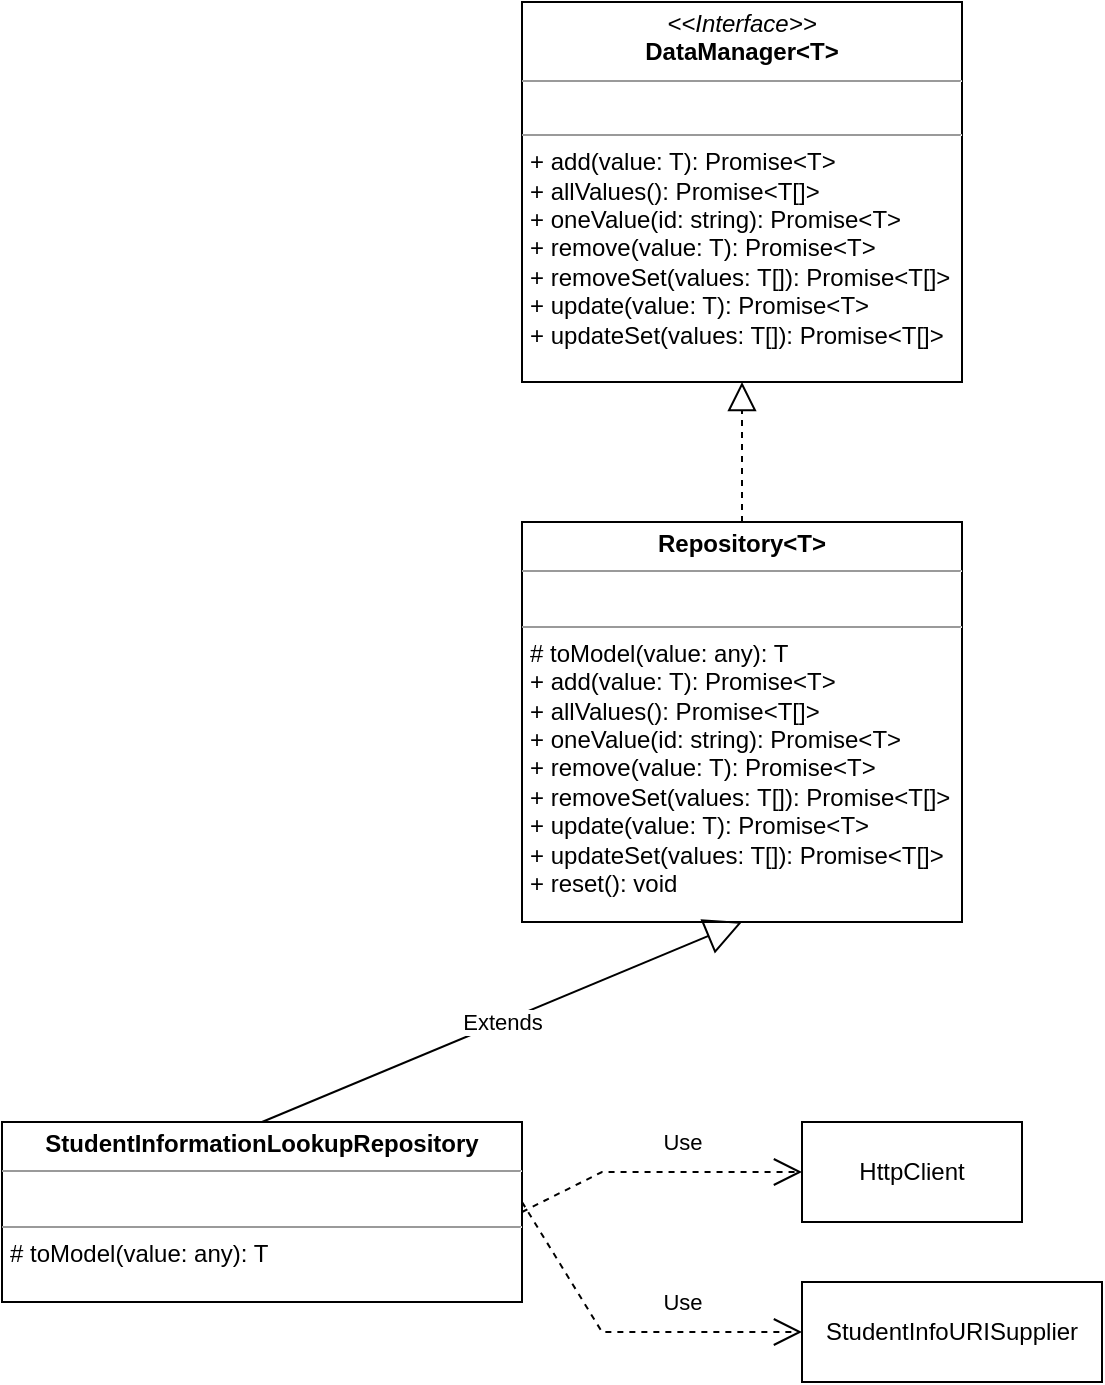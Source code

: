 <mxfile version="22.1.2" type="device" pages="5">
  <diagram id="C5RBs43oDa-KdzZeNtuy" name="DataManager">
    <mxGraphModel dx="1434" dy="854" grid="1" gridSize="10" guides="1" tooltips="1" connect="1" arrows="1" fold="1" page="1" pageScale="1" pageWidth="827" pageHeight="1169" math="0" shadow="0">
      <root>
        <mxCell id="WIyWlLk6GJQsqaUBKTNV-0" />
        <mxCell id="WIyWlLk6GJQsqaUBKTNV-1" parent="WIyWlLk6GJQsqaUBKTNV-0" />
        <mxCell id="qlMDPtqzU5xvS6RNfqIj-0" value="&lt;p style=&quot;margin:0px;margin-top:4px;text-align:center;&quot;&gt;&lt;i&gt;&amp;lt;&amp;lt;Interface&amp;gt;&amp;gt;&lt;/i&gt;&lt;br&gt;&lt;b&gt;DataManager&amp;lt;T&amp;gt;&lt;/b&gt;&lt;/p&gt;&lt;hr size=&quot;1&quot;&gt;&lt;p style=&quot;margin:0px;margin-left:4px;&quot;&gt;&lt;br&gt;&lt;/p&gt;&lt;hr size=&quot;1&quot;&gt;&lt;p style=&quot;margin:0px;margin-left:4px;&quot;&gt;+ add(value: T): Promise&amp;lt;T&amp;gt;&lt;br&gt;+ allValues(): Promise&amp;lt;T[]&amp;gt;&lt;/p&gt;&lt;p style=&quot;margin:0px;margin-left:4px;&quot;&gt;+ oneValue(id: string): Promise&amp;lt;T&amp;gt;&lt;/p&gt;&lt;p style=&quot;margin:0px;margin-left:4px;&quot;&gt;+ remove(value: T): Promise&amp;lt;T&amp;gt;&lt;/p&gt;&lt;p style=&quot;margin:0px;margin-left:4px;&quot;&gt;+ removeSet(values: T[]): Promise&amp;lt;T[]&amp;gt;&lt;/p&gt;&lt;p style=&quot;margin:0px;margin-left:4px;&quot;&gt;+ update(value: T): Promise&amp;lt;T&amp;gt;&lt;/p&gt;&lt;p style=&quot;margin:0px;margin-left:4px;&quot;&gt;+ updateSet(values: T[]): Promise&amp;lt;T[]&amp;gt;&lt;/p&gt;" style="verticalAlign=top;align=left;overflow=fill;fontSize=12;fontFamily=Helvetica;html=1;whiteSpace=wrap;" vertex="1" parent="WIyWlLk6GJQsqaUBKTNV-1">
          <mxGeometry x="300" y="40" width="220" height="190" as="geometry" />
        </mxCell>
        <mxCell id="qlMDPtqzU5xvS6RNfqIj-1" value="&lt;p style=&quot;margin:0px;margin-top:4px;text-align:center;&quot;&gt;&lt;b&gt;Repository&amp;lt;T&amp;gt;&lt;/b&gt;&lt;/p&gt;&lt;hr size=&quot;1&quot;&gt;&lt;p style=&quot;margin:0px;margin-left:4px;&quot;&gt;&lt;br&gt;&lt;/p&gt;&lt;hr size=&quot;1&quot;&gt;&lt;p style=&quot;margin:0px;margin-left:4px;&quot;&gt;# toModel(value: any): T&lt;/p&gt;&lt;p style=&quot;border-color: var(--border-color); margin: 0px 0px 0px 4px;&quot;&gt;+ add(value: T): Promise&amp;lt;T&amp;gt;&lt;br style=&quot;border-color: var(--border-color);&quot;&gt;+ allValues(): Promise&amp;lt;T[]&amp;gt;&lt;/p&gt;&lt;p style=&quot;border-color: var(--border-color); margin: 0px 0px 0px 4px;&quot;&gt;+ oneValue(id: string): Promise&amp;lt;T&amp;gt;&lt;/p&gt;&lt;p style=&quot;border-color: var(--border-color); margin: 0px 0px 0px 4px;&quot;&gt;+ remove(value: T): Promise&amp;lt;T&amp;gt;&lt;/p&gt;&lt;p style=&quot;border-color: var(--border-color); margin: 0px 0px 0px 4px;&quot;&gt;+ removeSet(values: T[]): Promise&amp;lt;T[]&amp;gt;&lt;/p&gt;&lt;p style=&quot;border-color: var(--border-color); margin: 0px 0px 0px 4px;&quot;&gt;+ update(value: T): Promise&amp;lt;T&amp;gt;&lt;/p&gt;&lt;p style=&quot;border-color: var(--border-color); margin: 0px 0px 0px 4px;&quot;&gt;+ updateSet(values: T[]): Promise&amp;lt;T[]&amp;gt;&lt;/p&gt;&lt;p style=&quot;border-color: var(--border-color); margin: 0px 0px 0px 4px;&quot;&gt;+ reset(): void&lt;/p&gt;" style="verticalAlign=top;align=left;overflow=fill;fontSize=12;fontFamily=Helvetica;html=1;whiteSpace=wrap;" vertex="1" parent="WIyWlLk6GJQsqaUBKTNV-1">
          <mxGeometry x="300" y="300" width="220" height="200" as="geometry" />
        </mxCell>
        <mxCell id="qlMDPtqzU5xvS6RNfqIj-2" value="" style="endArrow=block;dashed=1;endFill=0;endSize=12;html=1;rounded=0;exitX=0.5;exitY=0;exitDx=0;exitDy=0;entryX=0.5;entryY=1;entryDx=0;entryDy=0;" edge="1" parent="WIyWlLk6GJQsqaUBKTNV-1" source="qlMDPtqzU5xvS6RNfqIj-1" target="qlMDPtqzU5xvS6RNfqIj-0">
          <mxGeometry width="160" relative="1" as="geometry">
            <mxPoint x="480" y="460" as="sourcePoint" />
            <mxPoint x="640" y="460" as="targetPoint" />
          </mxGeometry>
        </mxCell>
        <mxCell id="qlMDPtqzU5xvS6RNfqIj-3" style="edgeStyle=orthogonalEdgeStyle;rounded=0;orthogonalLoop=1;jettySize=auto;html=1;exitX=0.5;exitY=1;exitDx=0;exitDy=0;" edge="1" parent="WIyWlLk6GJQsqaUBKTNV-1" source="qlMDPtqzU5xvS6RNfqIj-1" target="qlMDPtqzU5xvS6RNfqIj-1">
          <mxGeometry relative="1" as="geometry" />
        </mxCell>
        <mxCell id="qlMDPtqzU5xvS6RNfqIj-4" value="&lt;p style=&quot;margin:0px;margin-top:4px;text-align:center;&quot;&gt;&lt;b&gt;StudentInformationLookupRepository&lt;/b&gt;&lt;/p&gt;&lt;hr size=&quot;1&quot;&gt;&lt;p style=&quot;margin:0px;margin-left:4px;&quot;&gt;&lt;br&gt;&lt;/p&gt;&lt;hr size=&quot;1&quot;&gt;&lt;p style=&quot;margin:0px;margin-left:4px;&quot;&gt;# toModel(value: any): T&lt;/p&gt;" style="verticalAlign=top;align=left;overflow=fill;fontSize=12;fontFamily=Helvetica;html=1;whiteSpace=wrap;" vertex="1" parent="WIyWlLk6GJQsqaUBKTNV-1">
          <mxGeometry x="40" y="600" width="260" height="90" as="geometry" />
        </mxCell>
        <mxCell id="qlMDPtqzU5xvS6RNfqIj-5" value="Extends" style="endArrow=block;endSize=16;endFill=0;html=1;rounded=0;exitX=0.5;exitY=0;exitDx=0;exitDy=0;entryX=0.5;entryY=1;entryDx=0;entryDy=0;" edge="1" parent="WIyWlLk6GJQsqaUBKTNV-1" source="qlMDPtqzU5xvS6RNfqIj-4" target="qlMDPtqzU5xvS6RNfqIj-1">
          <mxGeometry width="160" relative="1" as="geometry">
            <mxPoint x="490" y="580" as="sourcePoint" />
            <mxPoint x="650" y="580" as="targetPoint" />
          </mxGeometry>
        </mxCell>
        <mxCell id="qlMDPtqzU5xvS6RNfqIj-6" value="HttpClient" style="html=1;whiteSpace=wrap;" vertex="1" parent="WIyWlLk6GJQsqaUBKTNV-1">
          <mxGeometry x="440" y="600" width="110" height="50" as="geometry" />
        </mxCell>
        <mxCell id="qlMDPtqzU5xvS6RNfqIj-7" value="StudentInfoURISupplier" style="html=1;whiteSpace=wrap;" vertex="1" parent="WIyWlLk6GJQsqaUBKTNV-1">
          <mxGeometry x="440" y="680" width="150" height="50" as="geometry" />
        </mxCell>
        <mxCell id="qlMDPtqzU5xvS6RNfqIj-10" value="Use" style="endArrow=open;endSize=12;dashed=1;html=1;rounded=0;exitX=1;exitY=0.5;exitDx=0;exitDy=0;entryX=0;entryY=0.5;entryDx=0;entryDy=0;" edge="1" parent="WIyWlLk6GJQsqaUBKTNV-1" source="qlMDPtqzU5xvS6RNfqIj-4" target="qlMDPtqzU5xvS6RNfqIj-6">
          <mxGeometry x="0.171" y="15" width="160" relative="1" as="geometry">
            <mxPoint x="530" y="550" as="sourcePoint" />
            <mxPoint x="670" y="530" as="targetPoint" />
            <Array as="points">
              <mxPoint x="340" y="625" />
            </Array>
            <mxPoint as="offset" />
          </mxGeometry>
        </mxCell>
        <mxCell id="qlMDPtqzU5xvS6RNfqIj-13" value="Use" style="endArrow=open;endSize=12;dashed=1;html=1;rounded=0;entryX=0;entryY=0.5;entryDx=0;entryDy=0;" edge="1" parent="WIyWlLk6GJQsqaUBKTNV-1" target="qlMDPtqzU5xvS6RNfqIj-7">
          <mxGeometry x="0.319" y="15" width="160" relative="1" as="geometry">
            <mxPoint x="300" y="640" as="sourcePoint" />
            <mxPoint x="410" y="760" as="targetPoint" />
            <Array as="points">
              <mxPoint x="340" y="705" />
            </Array>
            <mxPoint as="offset" />
          </mxGeometry>
        </mxCell>
      </root>
    </mxGraphModel>
  </diagram>
  <diagram id="9r8zIIZDCcczn-8UbLOV" name="Command">
    <mxGraphModel dx="1434" dy="854" grid="1" gridSize="10" guides="1" tooltips="1" connect="1" arrows="1" fold="1" page="1" pageScale="1" pageWidth="1100" pageHeight="850" math="0" shadow="0">
      <root>
        <mxCell id="0" />
        <mxCell id="1" parent="0" />
        <mxCell id="Pp5_mNrEerhu3dBY--eZ-1" value="&lt;p style=&quot;margin:0px;margin-top:4px;text-align:center;&quot;&gt;&lt;i&gt;&amp;lt;&amp;lt;Interface&amp;gt;&amp;gt;&lt;/i&gt;&lt;br&gt;&lt;b&gt;Executable&lt;/b&gt;&lt;/p&gt;&lt;hr size=&quot;1&quot;&gt;&lt;p style=&quot;margin:0px;margin-left:4px;&quot;&gt;&lt;br&gt;&lt;/p&gt;&lt;hr size=&quot;1&quot;&gt;&lt;p style=&quot;margin:0px;margin-left:4px;&quot;&gt;+ execute(): void&lt;/p&gt;" style="verticalAlign=top;align=left;overflow=fill;fontSize=12;fontFamily=Helvetica;html=1;whiteSpace=wrap;" vertex="1" parent="1">
          <mxGeometry x="440" y="40" width="190" height="100" as="geometry" />
        </mxCell>
        <mxCell id="Pp5_mNrEerhu3dBY--eZ-2" value="&lt;p style=&quot;margin:0px;margin-top:4px;text-align:center;&quot;&gt;&lt;b&gt;&lt;i&gt;Command&lt;/i&gt;&lt;/b&gt;&lt;/p&gt;&lt;hr size=&quot;1&quot;&gt;&lt;p style=&quot;margin:0px;margin-left:4px;&quot;&gt;&lt;br&gt;&lt;/p&gt;&lt;hr size=&quot;1&quot;&gt;&lt;p style=&quot;margin:0px;margin-left:4px;&quot;&gt;+ execute(): void&lt;/p&gt;&lt;p style=&quot;margin:0px;margin-left:4px;&quot;&gt;# doPreExecute(): void&lt;/p&gt;&lt;p style=&quot;margin:0px;margin-left:4px;&quot;&gt;# &lt;i&gt;doExecute(): void&lt;/i&gt;&lt;/p&gt;&lt;p style=&quot;margin:0px;margin-left:4px;&quot;&gt;# doPostExecute(): void&lt;/p&gt;" style="verticalAlign=top;align=left;overflow=fill;fontSize=12;fontFamily=Helvetica;html=1;whiteSpace=wrap;" vertex="1" parent="1">
          <mxGeometry x="455" y="190" width="160" height="130" as="geometry" />
        </mxCell>
        <mxCell id="Pp5_mNrEerhu3dBY--eZ-4" value="&lt;p style=&quot;margin:0px;margin-top:4px;text-align:center;&quot;&gt;&lt;b&gt;&lt;i&gt;EnableableCommand&lt;/i&gt;&lt;/b&gt;&lt;/p&gt;&lt;hr size=&quot;1&quot;&gt;&lt;p style=&quot;margin:0px;margin-left:4px;&quot;&gt;&lt;br&gt;&lt;/p&gt;&lt;hr size=&quot;1&quot;&gt;&lt;p style=&quot;margin:0px;margin-left:4px;&quot;&gt;+ isEnabled(): boolean&lt;/p&gt;&lt;p style=&quot;margin:0px;margin-left:4px;&quot;&gt;+ enabledIf(enableFunction: BooleanSupplier)&lt;/p&gt;" style="verticalAlign=top;align=left;overflow=fill;fontSize=12;fontFamily=Helvetica;html=1;whiteSpace=wrap;" vertex="1" parent="1">
          <mxGeometry x="407.5" y="380" width="255" height="100" as="geometry" />
        </mxCell>
        <mxCell id="Pp5_mNrEerhu3dBY--eZ-5" value="Extends" style="endArrow=block;endSize=16;endFill=0;html=1;rounded=0;exitX=0.5;exitY=0;exitDx=0;exitDy=0;entryX=0.5;entryY=1;entryDx=0;entryDy=0;" edge="1" parent="1" source="Pp5_mNrEerhu3dBY--eZ-4" target="Pp5_mNrEerhu3dBY--eZ-2">
          <mxGeometry width="160" relative="1" as="geometry">
            <mxPoint x="750" y="400" as="sourcePoint" />
            <mxPoint x="910" y="400" as="targetPoint" />
          </mxGeometry>
        </mxCell>
        <mxCell id="Pp5_mNrEerhu3dBY--eZ-6" value="" style="endArrow=block;dashed=1;endFill=0;endSize=12;html=1;rounded=0;exitX=0.5;exitY=0;exitDx=0;exitDy=0;entryX=0.5;entryY=1;entryDx=0;entryDy=0;" edge="1" parent="1" source="Pp5_mNrEerhu3dBY--eZ-2" target="Pp5_mNrEerhu3dBY--eZ-1">
          <mxGeometry width="160" relative="1" as="geometry">
            <mxPoint x="750" y="220" as="sourcePoint" />
            <mxPoint x="910" y="220" as="targetPoint" />
          </mxGeometry>
        </mxCell>
        <mxCell id="Pp5_mNrEerhu3dBY--eZ-8" value="&lt;p style=&quot;margin:0px;margin-top:4px;text-align:center;&quot;&gt;&lt;br&gt;&lt;b&gt;BooleanSupplier&lt;/b&gt;&lt;/p&gt;" style="verticalAlign=top;align=left;overflow=fill;fontSize=12;fontFamily=Helvetica;html=1;whiteSpace=wrap;" vertex="1" parent="1">
          <mxGeometry x="820" y="400" width="140" height="60" as="geometry" />
        </mxCell>
        <mxCell id="Pp5_mNrEerhu3dBY--eZ-9" value="enableFunctions" style="endArrow=open;html=1;endSize=12;startArrow=diamondThin;startSize=14;startFill=0;edgeStyle=orthogonalEdgeStyle;rounded=0;exitX=1;exitY=0.5;exitDx=0;exitDy=0;entryX=0;entryY=0.5;entryDx=0;entryDy=0;" edge="1" parent="1" source="Pp5_mNrEerhu3dBY--eZ-4" target="Pp5_mNrEerhu3dBY--eZ-8">
          <mxGeometry relative="1" as="geometry">
            <mxPoint x="710" y="540" as="sourcePoint" />
            <mxPoint x="870" y="540" as="targetPoint" />
          </mxGeometry>
        </mxCell>
        <mxCell id="Pp5_mNrEerhu3dBY--eZ-10" value="1" style="edgeLabel;resizable=0;html=1;align=left;verticalAlign=top;" connectable="0" vertex="1" parent="Pp5_mNrEerhu3dBY--eZ-9">
          <mxGeometry x="-1" relative="1" as="geometry">
            <mxPoint x="8" as="offset" />
          </mxGeometry>
        </mxCell>
        <mxCell id="Pp5_mNrEerhu3dBY--eZ-11" value="0..*" style="edgeLabel;resizable=0;html=1;align=right;verticalAlign=top;" connectable="0" vertex="1" parent="Pp5_mNrEerhu3dBY--eZ-9">
          <mxGeometry x="1" relative="1" as="geometry">
            <mxPoint x="-10" as="offset" />
          </mxGeometry>
        </mxCell>
        <mxCell id="Pp5_mNrEerhu3dBY--eZ-12" value="&lt;p style=&quot;margin:0px;margin-top:4px;text-align:center;&quot;&gt;&lt;b&gt;MenuCommand&lt;/b&gt;&lt;/p&gt;&lt;hr size=&quot;1&quot;&gt;&lt;p style=&quot;margin:0px;margin-left:4px;&quot;&gt;+ title: string&lt;/p&gt;&lt;p style=&quot;margin:0px;margin-left:4px;&quot;&gt;+ group: string&lt;/p&gt;&lt;p style=&quot;margin:0px;margin-left:4px;&quot;&gt;+ isAdminOnly: boolean&lt;/p&gt;&lt;hr size=&quot;1&quot;&gt;&lt;p style=&quot;margin:0px;margin-left:4px;&quot;&gt;&lt;br&gt;&lt;/p&gt;" style="verticalAlign=top;align=left;overflow=fill;fontSize=12;fontFamily=Helvetica;html=1;whiteSpace=wrap;" vertex="1" parent="1">
          <mxGeometry x="455" y="540" width="160" height="110" as="geometry" />
        </mxCell>
        <mxCell id="Pp5_mNrEerhu3dBY--eZ-13" value="Extends" style="endArrow=block;endSize=16;endFill=0;html=1;rounded=0;exitX=0.5;exitY=0;exitDx=0;exitDy=0;entryX=0.5;entryY=1;entryDx=0;entryDy=0;" edge="1" parent="1" source="Pp5_mNrEerhu3dBY--eZ-12" target="Pp5_mNrEerhu3dBY--eZ-4">
          <mxGeometry width="160" relative="1" as="geometry">
            <mxPoint x="820" y="640" as="sourcePoint" />
            <mxPoint x="980" y="640" as="targetPoint" />
          </mxGeometry>
        </mxCell>
        <mxCell id="Pp5_mNrEerhu3dBY--eZ-14" value="&lt;p style=&quot;margin:0px;margin-top:4px;text-align:center;&quot;&gt;&lt;b&gt;MenuExecutableCommand&lt;/b&gt;&lt;/p&gt;&lt;hr size=&quot;1&quot;&gt;&lt;p style=&quot;margin:0px;margin-left:4px;&quot;&gt;+ command: () =&amp;gt; void&lt;/p&gt;&lt;hr size=&quot;1&quot;&gt;&lt;p style=&quot;margin:0px;margin-left:4px;&quot;&gt;# doExecute(): void&lt;/p&gt;" style="verticalAlign=top;align=left;overflow=fill;fontSize=12;fontFamily=Helvetica;html=1;whiteSpace=wrap;" vertex="1" parent="1">
          <mxGeometry x="455" y="710" width="160" height="90" as="geometry" />
        </mxCell>
        <mxCell id="Pp5_mNrEerhu3dBY--eZ-15" value="Extends" style="endArrow=block;endSize=16;endFill=0;html=1;rounded=0;exitX=0.5;exitY=0;exitDx=0;exitDy=0;" edge="1" parent="1" source="Pp5_mNrEerhu3dBY--eZ-14" target="Pp5_mNrEerhu3dBY--eZ-12">
          <mxGeometry width="160" relative="1" as="geometry">
            <mxPoint x="660" y="710" as="sourcePoint" />
            <mxPoint x="820" y="710" as="targetPoint" />
          </mxGeometry>
        </mxCell>
      </root>
    </mxGraphModel>
  </diagram>
  <diagram id="P4cynQZQ_Xfa4S9PdleE" name="DialogManager">
    <mxGraphModel dx="1434" dy="854" grid="1" gridSize="10" guides="1" tooltips="1" connect="1" arrows="1" fold="1" page="1" pageScale="1" pageWidth="1100" pageHeight="850" math="0" shadow="0">
      <root>
        <mxCell id="0" />
        <mxCell id="1" parent="0" />
        <mxCell id="H5_wwbb1W3VD3BMCHi80-1" value="&lt;p style=&quot;margin:0px;margin-top:4px;text-align:center;&quot;&gt;&lt;b&gt;DialogManager&amp;lt;T&amp;gt;&lt;/b&gt;&lt;/p&gt;&lt;hr size=&quot;1&quot;&gt;&lt;p style=&quot;margin:0px;margin-left:4px;&quot;&gt;- dialog: MatDialog&lt;/p&gt;&lt;p style=&quot;margin:0px;margin-left:4px;&quot;&gt;- componentType: ComponentType&amp;lt;T&amp;gt;&lt;/p&gt;&lt;p style=&quot;margin:0px;margin-left:4px;&quot;&gt;- afterCloseFunction: ClosedResultType&lt;/p&gt;&lt;p style=&quot;margin:0px;margin-left:4px;&quot;&gt;- config: MatDialogConfig&lt;/p&gt;&lt;hr size=&quot;1&quot;&gt;&lt;p style=&quot;margin:0px;margin-left:4px;&quot;&gt;+ &lt;u&gt;builder&lt;/u&gt;(dialog: MatDialog, componentType: ComponentType&amp;lt;T&amp;gt;:DialogManagerBuilder&lt;/p&gt;&lt;p style=&quot;margin:0px;margin-left:4px;&quot;&gt;+ open(snackbarMessage: string, dataSupplier:() =&amp;gt; object): void&lt;/p&gt;" style="verticalAlign=top;align=left;overflow=fill;fontSize=12;fontFamily=Helvetica;html=1;whiteSpace=wrap;" vertex="1" parent="1">
          <mxGeometry x="20" y="162.5" width="490" height="140" as="geometry" />
        </mxCell>
        <mxCell id="H5_wwbb1W3VD3BMCHi80-2" value="&lt;p style=&quot;margin:0px;margin-top:4px;text-align:center;&quot;&gt;&lt;b&gt;DialogManagerBuilder&amp;lt;T&amp;gt;&lt;/b&gt;&lt;/p&gt;&lt;hr size=&quot;1&quot;&gt;&lt;p style=&quot;margin:0px;margin-left:4px;&quot;&gt;- afterCloseFunction: ClosedResultType&lt;/p&gt;&lt;p style=&quot;margin:0px;margin-left:4px;&quot;&gt;- config: any&lt;/p&gt;&lt;p style=&quot;margin:0px;margin-left:4px;&quot;&gt;- dialog: MatDialog&lt;/p&gt;&lt;p style=&quot;margin:0px;margin-left:4px;&quot;&gt;- componentType: ComponentType&amp;lt;T&amp;gt;&lt;/p&gt;&lt;hr size=&quot;1&quot;&gt;&lt;p style=&quot;margin:0px;margin-left:4px;&quot;&gt;+ build(): DialogManager&amp;lt;T&amp;gt;&lt;/p&gt;&lt;p style=&quot;margin:0px;margin-left:4px;&quot;&gt;+ withAfterCloseFunction(afterCloseFunction: ClosedResultType): DialogManagerBuilder&lt;/p&gt;&lt;p style=&quot;margin:0px;margin-left:4px;&quot;&gt;+ withConfig(config: any): DialogManagerBuilder&lt;/p&gt;" style="verticalAlign=top;align=left;overflow=fill;fontSize=12;fontFamily=Helvetica;html=1;whiteSpace=wrap;" vertex="1" parent="1">
          <mxGeometry x="580" y="152.5" width="500" height="160" as="geometry" />
        </mxCell>
        <mxCell id="H5_wwbb1W3VD3BMCHi80-3" value="" style="endArrow=open;startArrow=circlePlus;endFill=0;startFill=0;endSize=8;html=1;rounded=0;exitX=1;exitY=0.5;exitDx=0;exitDy=0;entryX=0;entryY=0.5;entryDx=0;entryDy=0;" edge="1" parent="1" source="H5_wwbb1W3VD3BMCHi80-1" target="H5_wwbb1W3VD3BMCHi80-2">
          <mxGeometry width="160" relative="1" as="geometry">
            <mxPoint x="440" y="210" as="sourcePoint" />
            <mxPoint x="600" y="210" as="targetPoint" />
          </mxGeometry>
        </mxCell>
      </root>
    </mxGraphModel>
  </diagram>
  <diagram id="OdHALh0Mab7WkPyk-6aM" name="MenuDialogCommand">
    <mxGraphModel dx="1434" dy="854" grid="1" gridSize="10" guides="1" tooltips="1" connect="1" arrows="1" fold="1" page="1" pageScale="1" pageWidth="1100" pageHeight="850" math="0" shadow="0">
      <root>
        <mxCell id="0" />
        <mxCell id="1" parent="0" />
        <mxCell id="YbLQwD0Q9TkOjmNNI23e-1" value="&lt;p style=&quot;margin:0px;margin-top:4px;text-align:center;&quot;&gt;&lt;b&gt;MenuDialogCommand&amp;lt;T&amp;gt;&lt;/b&gt;&lt;/p&gt;&lt;hr size=&quot;1&quot;&gt;&lt;p style=&quot;margin:0px;margin-left:4px;&quot;&gt;+ title: string&lt;/p&gt;&lt;p style=&quot;margin:0px;margin-left:4px;&quot;&gt;+ group: string&lt;/p&gt;&lt;p style=&quot;margin:0px;margin-left:4px;&quot;&gt;+ isAdminOnly: boolean&lt;/p&gt;&lt;p style=&quot;margin:0px;margin-left:4px;&quot;&gt;- dataSupplier: ObjectSupplier&lt;/p&gt;&lt;p style=&quot;margin:0px;margin-left:4px;&quot;&gt;- snackbarMessage: string&lt;/p&gt;&lt;hr size=&quot;1&quot;&gt;&lt;p style=&quot;margin:0px;margin-left:4px;&quot;&gt;+ builder(title: string, group: string, dialogManager: DialogManager&amp;lt;T&amp;gt;): MenuDialogCommandBuilder&lt;/p&gt;&lt;p style=&quot;margin:0px;margin-left:4px;&quot;&gt;# doExecute(): MatDialogRef&amp;lt;any&amp;gt;&lt;/p&gt;" style="verticalAlign=top;align=left;overflow=fill;fontSize=12;fontFamily=Helvetica;html=1;whiteSpace=wrap;" vertex="1" parent="1">
          <mxGeometry x="40" y="230" width="550" height="160" as="geometry" />
        </mxCell>
        <mxCell id="YbLQwD0Q9TkOjmNNI23e-2" value="&lt;p style=&quot;margin:0px;margin-top:4px;text-align:center;&quot;&gt;&lt;b&gt;MenuDialogCommandBuilder&amp;lt;T&amp;gt;&lt;/b&gt;&lt;/p&gt;&lt;hr size=&quot;1&quot;&gt;&lt;p style=&quot;margin:0px;margin-left:4px;&quot;&gt;- isAdminOnly: boolean&lt;/p&gt;&lt;p style=&quot;margin:0px;margin-left:4px;&quot;&gt;- dataSupplier: ObjectSupplier&lt;/p&gt;&lt;p style=&quot;margin:0px;margin-left:4px;&quot;&gt;- snackbarMessage: string&lt;/p&gt;&lt;hr size=&quot;1&quot;&gt;&lt;p style=&quot;margin:0px;margin-left:4px;&quot;&gt;+ build(): MenuDialogCommand&amp;lt;T&amp;gt;&lt;/p&gt;&lt;p style=&quot;margin:0px;margin-left:4px;&quot;&gt;+ withAdminOnly(isAdminOnly: boolean): MenuDialogCommandBuilder&lt;/p&gt;&lt;p style=&quot;margin:0px;margin-left:4px;&quot;&gt;+ withDataSupplier(dataSupplier: ObjectSupplier): MenuDialogCommandBuilder&lt;/p&gt;&lt;p style=&quot;margin:0px;margin-left:4px;&quot;&gt;+ withSnackbarMessage(snackbarMessage: string): MenuDialogCommandBuilder&lt;/p&gt;" style="verticalAlign=top;align=left;overflow=fill;fontSize=12;fontFamily=Helvetica;html=1;whiteSpace=wrap;" vertex="1" parent="1">
          <mxGeometry x="630" y="190" width="450" height="160" as="geometry" />
        </mxCell>
        <mxCell id="YbLQwD0Q9TkOjmNNI23e-3" value="" style="endArrow=open;startArrow=circlePlus;endFill=0;startFill=0;endSize=8;html=1;rounded=0;exitX=1;exitY=0.25;exitDx=0;exitDy=0;entryX=0;entryY=0.5;entryDx=0;entryDy=0;" edge="1" parent="1" source="YbLQwD0Q9TkOjmNNI23e-1" target="YbLQwD0Q9TkOjmNNI23e-2">
          <mxGeometry width="160" relative="1" as="geometry">
            <mxPoint x="240" y="370" as="sourcePoint" />
            <mxPoint x="400" y="370" as="targetPoint" />
          </mxGeometry>
        </mxCell>
        <mxCell id="YbLQwD0Q9TkOjmNNI23e-5" value="&lt;p style=&quot;margin:0px;margin-top:4px;text-align:center;&quot;&gt;&lt;b&gt;DialogManager&amp;lt;T&amp;gt;&lt;/b&gt;&lt;/p&gt;&lt;hr size=&quot;1&quot;&gt;&lt;div style=&quot;height:2px;&quot;&gt;&lt;/div&gt;" style="verticalAlign=top;align=left;overflow=fill;fontSize=12;fontFamily=Helvetica;html=1;whiteSpace=wrap;" vertex="1" parent="1">
          <mxGeometry x="385" y="460" width="140" height="60" as="geometry" />
        </mxCell>
        <mxCell id="YbLQwD0Q9TkOjmNNI23e-6" value="dialogManager" style="endArrow=block;endFill=1;html=1;edgeStyle=orthogonalEdgeStyle;align=left;verticalAlign=top;rounded=0;exitX=0.5;exitY=1;exitDx=0;exitDy=0;entryX=0;entryY=0.5;entryDx=0;entryDy=0;" edge="1" parent="1" source="YbLQwD0Q9TkOjmNNI23e-1" target="YbLQwD0Q9TkOjmNNI23e-5">
          <mxGeometry x="-1" relative="1" as="geometry">
            <mxPoint x="430" y="530" as="sourcePoint" />
            <mxPoint x="590" y="530" as="targetPoint" />
            <Array as="points">
              <mxPoint x="315" y="490" />
            </Array>
          </mxGeometry>
        </mxCell>
        <mxCell id="YbLQwD0Q9TkOjmNNI23e-7" value="1" style="edgeLabel;resizable=0;html=1;align=left;verticalAlign=bottom;" connectable="0" vertex="1" parent="YbLQwD0Q9TkOjmNNI23e-6">
          <mxGeometry x="-1" relative="1" as="geometry" />
        </mxCell>
        <mxCell id="YbLQwD0Q9TkOjmNNI23e-8" value="&lt;p style=&quot;margin:0px;margin-top:4px;text-align:center;&quot;&gt;&lt;b&gt;MenuCommand&lt;/b&gt;&lt;/p&gt;&lt;hr size=&quot;1&quot;&gt;&lt;div style=&quot;height:2px;&quot;&gt;&lt;/div&gt;" style="verticalAlign=top;align=left;overflow=fill;fontSize=12;fontFamily=Helvetica;html=1;whiteSpace=wrap;" vertex="1" parent="1">
          <mxGeometry x="245" y="60" width="140" height="60" as="geometry" />
        </mxCell>
        <mxCell id="YbLQwD0Q9TkOjmNNI23e-9" value="Extends" style="endArrow=block;endSize=16;endFill=0;html=1;rounded=0;exitX=0.5;exitY=0;exitDx=0;exitDy=0;entryX=0.5;entryY=1;entryDx=0;entryDy=0;" edge="1" parent="1" source="YbLQwD0Q9TkOjmNNI23e-1" target="YbLQwD0Q9TkOjmNNI23e-8">
          <mxGeometry width="160" relative="1" as="geometry">
            <mxPoint x="390" y="120" as="sourcePoint" />
            <mxPoint x="550" y="120" as="targetPoint" />
          </mxGeometry>
        </mxCell>
        <mxCell id="YbLQwD0Q9TkOjmNNI23e-10" style="edgeStyle=orthogonalEdgeStyle;rounded=0;orthogonalLoop=1;jettySize=auto;html=1;exitX=0.5;exitY=1;exitDx=0;exitDy=0;" edge="1" parent="1" source="YbLQwD0Q9TkOjmNNI23e-1" target="YbLQwD0Q9TkOjmNNI23e-1">
          <mxGeometry relative="1" as="geometry" />
        </mxCell>
      </root>
    </mxGraphModel>
  </diagram>
  <diagram id="i5q0XyaZaU-x1VkFgi7q" name="DetailComponent">
    <mxGraphModel dx="1434" dy="854" grid="1" gridSize="10" guides="1" tooltips="1" connect="1" arrows="1" fold="1" page="1" pageScale="1" pageWidth="1100" pageHeight="850" math="0" shadow="0">
      <root>
        <mxCell id="0" />
        <mxCell id="1" parent="0" />
        <mxCell id="3jISfadw4hiQgOzQAxl3-1" value="&lt;p style=&quot;margin:0px;margin-top:4px;text-align:center;&quot;&gt;&lt;b&gt;&lt;i&gt;DetailComponent&lt;/i&gt;&lt;/b&gt;&lt;/p&gt;&lt;hr size=&quot;1&quot;&gt;&lt;p style=&quot;margin:0px;margin-left:4px;&quot;&gt;# route: ActivatedRoute&lt;/p&gt;&lt;hr size=&quot;1&quot;&gt;&lt;p style=&quot;margin:0px;margin-left:4px;&quot;&gt;# routeParams(): Observable&amp;lt;ParamMap&amp;gt;&lt;/p&gt;&lt;p style=&quot;margin:0px;margin-left:4px;&quot;&gt;# init(): void&lt;/p&gt;&lt;p style=&quot;margin:0px;margin-left:4px;&quot;&gt;# destroy(): void&lt;/p&gt;&lt;p style=&quot;margin:0px;margin-left:4px;&quot;&gt;# handleRoute(route: ActivatedRoute): void&lt;/p&gt;&lt;p style=&quot;margin:0px;margin-left:4px;&quot;&gt;# onUriChange(uri: URI) : void&lt;/p&gt;" style="verticalAlign=top;align=left;overflow=fill;fontSize=12;fontFamily=Helvetica;html=1;whiteSpace=wrap;" vertex="1" parent="1">
          <mxGeometry x="430" y="460" width="240" height="140" as="geometry" />
        </mxCell>
        <mxCell id="3jISfadw4hiQgOzQAxl3-2" value="&lt;p style=&quot;margin:0px;margin-top:4px;text-align:center;&quot;&gt;&lt;b&gt;&lt;i&gt;MenuRegisteringComponent&lt;/i&gt;&lt;/b&gt;&lt;/p&gt;&lt;hr size=&quot;1&quot;&gt;&lt;p style=&quot;margin:0px;margin-left:4px;&quot;&gt;# menuState: MenuStateService&lt;/p&gt;&lt;hr size=&quot;1&quot;&gt;&lt;p style=&quot;margin:0px;margin-left:4px;&quot;&gt;# menus(): MenuCommand[]&lt;/p&gt;&lt;p style=&quot;margin:0px;margin-left:4px;&quot;&gt;# init(): void&lt;/p&gt;&lt;p style=&quot;margin:0px;margin-left:4px;&quot;&gt;# destroy(): void&lt;/p&gt;&lt;p style=&quot;margin:0px;margin-left:4px;&quot;&gt;- registerMenus(menuState: MenuStateService): void&lt;/p&gt;" style="verticalAlign=top;align=left;overflow=fill;fontSize=12;fontFamily=Helvetica;html=1;whiteSpace=wrap;" vertex="1" parent="1">
          <mxGeometry x="400" y="270" width="300" height="130" as="geometry" />
        </mxCell>
        <mxCell id="3jISfadw4hiQgOzQAxl3-3" value="&lt;p style=&quot;margin:0px;margin-top:4px;text-align:center;&quot;&gt;&lt;b&gt;&lt;i&gt;BackButtonSupportingComponent&lt;/i&gt;&lt;/b&gt;&lt;/p&gt;&lt;hr size=&quot;1&quot;&gt;&lt;p style=&quot;margin:0px;margin-left:4px;&quot;&gt;&lt;br&gt;&lt;/p&gt;&lt;hr size=&quot;1&quot;&gt;&lt;p style=&quot;margin:0px;margin-left:4px;&quot;&gt;+ routeWithBackButton(path: string[]): void&lt;br&gt;&lt;/p&gt;&lt;p style=&quot;margin:0px;margin-left:4px;&quot;&gt;# init(): void&lt;/p&gt;&lt;p style=&quot;margin:0px;margin-left:4px;&quot;&gt;# destroy(): void&lt;/p&gt;&lt;p style=&quot;margin:0px;margin-left:4px;&quot;&gt;# doHandleBackButton(navService: NavService): void&lt;/p&gt;&lt;p style=&quot;margin:0px;margin-left:4px;&quot;&gt;- handleBackButton(navService: NavigationService): void&lt;/p&gt;&lt;p style=&quot;margin:0px;margin-left:4px;&quot;&gt;&lt;br&gt;&lt;/p&gt;&lt;p style=&quot;margin:0px;margin-left:4px;&quot;&gt;&lt;br&gt;&lt;/p&gt;" style="verticalAlign=top;align=left;overflow=fill;fontSize=12;fontFamily=Helvetica;html=1;whiteSpace=wrap;" vertex="1" parent="1">
          <mxGeometry x="390" y="70" width="320" height="140" as="geometry" />
        </mxCell>
        <mxCell id="3jISfadw4hiQgOzQAxl3-5" value="&lt;p style=&quot;margin:0px;margin-top:4px;text-align:center;&quot;&gt;&lt;b&gt;NavigationService&lt;/b&gt;&lt;/p&gt;&lt;hr size=&quot;1&quot;&gt;&lt;div style=&quot;height:2px;&quot;&gt;&lt;/div&gt;" style="verticalAlign=top;align=left;overflow=fill;fontSize=12;fontFamily=Helvetica;html=1;whiteSpace=wrap;" vertex="1" parent="1">
          <mxGeometry x="830" y="110" width="140" height="60" as="geometry" />
        </mxCell>
        <mxCell id="3jISfadw4hiQgOzQAxl3-6" value="1" style="endArrow=open;html=1;endSize=12;startArrow=diamondThin;startSize=14;startFill=1;edgeStyle=orthogonalEdgeStyle;align=left;verticalAlign=bottom;rounded=0;exitX=1;exitY=0.5;exitDx=0;exitDy=0;entryX=0;entryY=0.5;entryDx=0;entryDy=0;" edge="1" parent="1" source="3jISfadw4hiQgOzQAxl3-3" target="3jISfadw4hiQgOzQAxl3-5">
          <mxGeometry x="-1" y="3" relative="1" as="geometry">
            <mxPoint x="800" y="230" as="sourcePoint" />
            <mxPoint x="960" y="230" as="targetPoint" />
          </mxGeometry>
        </mxCell>
        <mxCell id="3jISfadw4hiQgOzQAxl3-7" value="Extends" style="endArrow=block;endSize=16;endFill=0;html=1;rounded=0;exitX=0.5;exitY=0;exitDx=0;exitDy=0;entryX=0.5;entryY=1;entryDx=0;entryDy=0;" edge="1" parent="1" source="3jISfadw4hiQgOzQAxl3-2" target="3jISfadw4hiQgOzQAxl3-3">
          <mxGeometry width="160" relative="1" as="geometry">
            <mxPoint x="860" y="290" as="sourcePoint" />
            <mxPoint x="1020" y="290" as="targetPoint" />
          </mxGeometry>
        </mxCell>
        <mxCell id="3jISfadw4hiQgOzQAxl3-8" value="Extends" style="endArrow=block;endSize=16;endFill=0;html=1;rounded=0;exitX=0.5;exitY=0;exitDx=0;exitDy=0;entryX=0.5;entryY=1;entryDx=0;entryDy=0;" edge="1" parent="1" source="3jISfadw4hiQgOzQAxl3-1" target="3jISfadw4hiQgOzQAxl3-2">
          <mxGeometry width="160" relative="1" as="geometry">
            <mxPoint x="730" y="450" as="sourcePoint" />
            <mxPoint x="890" y="450" as="targetPoint" />
          </mxGeometry>
        </mxCell>
      </root>
    </mxGraphModel>
  </diagram>
</mxfile>
